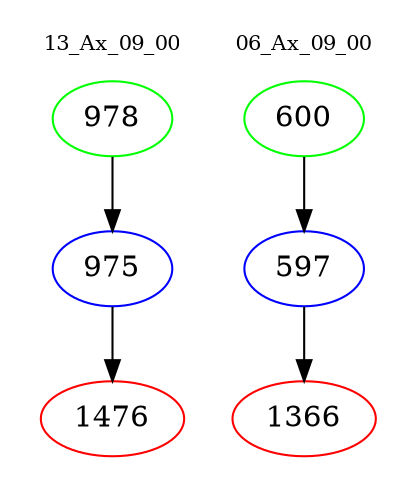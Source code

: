 digraph{
subgraph cluster_0 {
color = white
label = "13_Ax_09_00";
fontsize=10;
T0_978 [label="978", color="green"]
T0_978 -> T0_975 [color="black"]
T0_975 [label="975", color="blue"]
T0_975 -> T0_1476 [color="black"]
T0_1476 [label="1476", color="red"]
}
subgraph cluster_1 {
color = white
label = "06_Ax_09_00";
fontsize=10;
T1_600 [label="600", color="green"]
T1_600 -> T1_597 [color="black"]
T1_597 [label="597", color="blue"]
T1_597 -> T1_1366 [color="black"]
T1_1366 [label="1366", color="red"]
}
}
